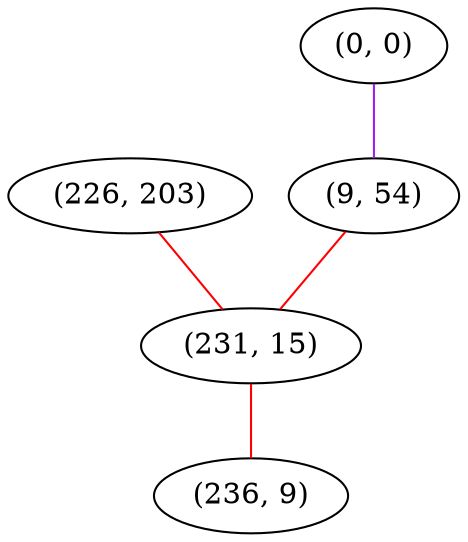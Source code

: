 graph "" {
"(226, 203)";
"(0, 0)";
"(9, 54)";
"(231, 15)";
"(236, 9)";
"(226, 203)" -- "(231, 15)"  [color=red, key=0, weight=1];
"(0, 0)" -- "(9, 54)"  [color=purple, key=0, weight=4];
"(9, 54)" -- "(231, 15)"  [color=red, key=0, weight=1];
"(231, 15)" -- "(236, 9)"  [color=red, key=0, weight=1];
}
